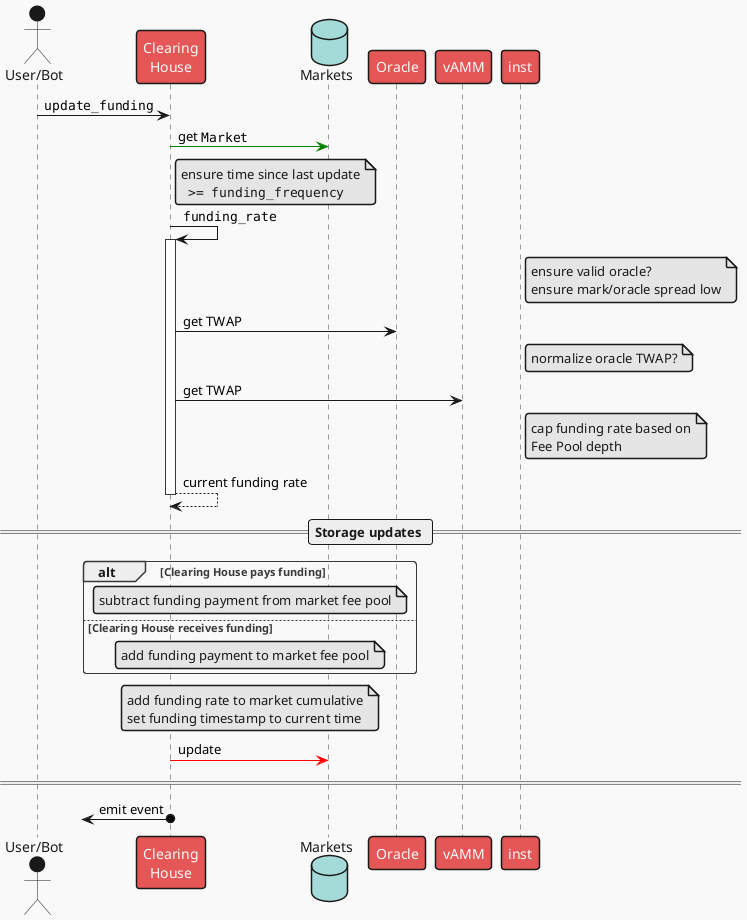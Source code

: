 @startuml update_funding
!theme mars

actor "User/Bot" as user
participant "Clearing\nHouse" as ch
database "Markets" as mkts
participant "Oracle" as oracle
participant "vAMM" as vamm

user -> ch : ""update_funding""

ch -[#green]> mkts : get ""Market""

note right ch
ensure time since last update
  "">= funding_frequency""
end note

ch -> ch++: ""funding_rate""
note right inst
    ensure valid oracle?
    ensure mark/oracle spread low
end note
ch-> oracle : get TWAP
note right inst
    normalize oracle TWAP?
end note
ch-> vamm : get TWAP
note right inst
    cap funding rate based on
    Fee Pool depth
end note
return current funding rate

== Storage updates ==

alt Clearing House pays funding
    note over ch, mkts
        subtract funding payment from market fee pool
    end note
else Clearing House receives funding
    note over ch, mkts
        add funding payment to market fee pool
    end note
end

note over ch, mkts
    add funding rate to market cumulative
    set funding timestamp to current time
end note
ch -[#red]> mkts : update

====

?<-o ch : emit event

@enduml
